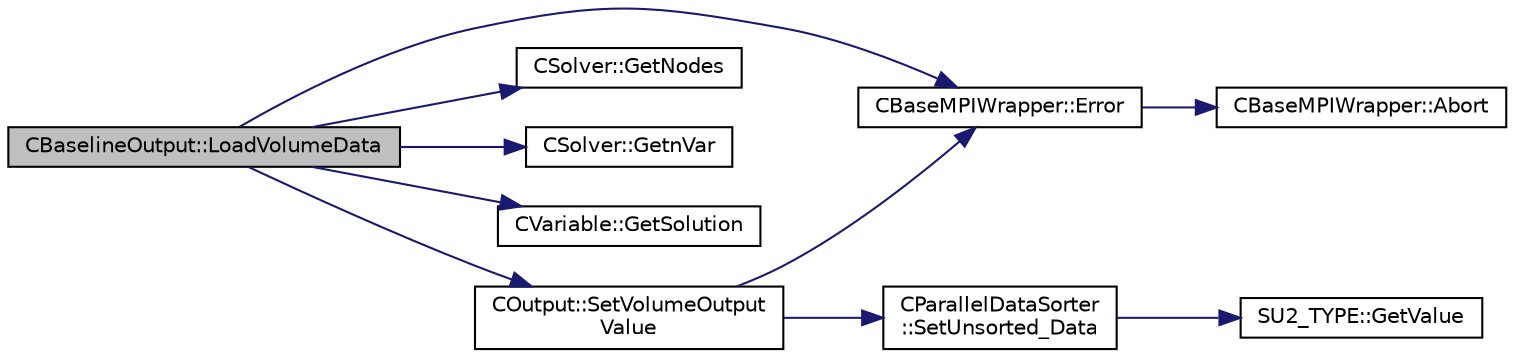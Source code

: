 digraph "CBaselineOutput::LoadVolumeData"
{
 // LATEX_PDF_SIZE
  edge [fontname="Helvetica",fontsize="10",labelfontname="Helvetica",labelfontsize="10"];
  node [fontname="Helvetica",fontsize="10",shape=record];
  rankdir="LR";
  Node1 [label="CBaselineOutput::LoadVolumeData",height=0.2,width=0.4,color="black", fillcolor="grey75", style="filled", fontcolor="black",tooltip="Set the values of the volume output fields for a point."];
  Node1 -> Node2 [color="midnightblue",fontsize="10",style="solid",fontname="Helvetica"];
  Node2 [label="CBaseMPIWrapper::Error",height=0.2,width=0.4,color="black", fillcolor="white", style="filled",URL="$classCBaseMPIWrapper.html#a04457c47629bda56704e6a8804833eeb",tooltip=" "];
  Node2 -> Node3 [color="midnightblue",fontsize="10",style="solid",fontname="Helvetica"];
  Node3 [label="CBaseMPIWrapper::Abort",height=0.2,width=0.4,color="black", fillcolor="white", style="filled",URL="$classCBaseMPIWrapper.html#af7297d861dca86b45cf561b6ab642e8f",tooltip=" "];
  Node1 -> Node4 [color="midnightblue",fontsize="10",style="solid",fontname="Helvetica"];
  Node4 [label="CSolver::GetNodes",height=0.2,width=0.4,color="black", fillcolor="white", style="filled",URL="$classCSolver.html#af3198e52a2ea377bb765647b5e697197",tooltip="Allow outside access to the nodes of the solver, containing conservatives, primitives,..."];
  Node1 -> Node5 [color="midnightblue",fontsize="10",style="solid",fontname="Helvetica"];
  Node5 [label="CSolver::GetnVar",height=0.2,width=0.4,color="black", fillcolor="white", style="filled",URL="$classCSolver.html#a0d5dd4e8f99684cfcc50560fd6684c35",tooltip="Get the number of variables of the problem."];
  Node1 -> Node6 [color="midnightblue",fontsize="10",style="solid",fontname="Helvetica"];
  Node6 [label="CVariable::GetSolution",height=0.2,width=0.4,color="black", fillcolor="white", style="filled",URL="$classCVariable.html#a261483e39c23c1de7cb9aea7e917c121",tooltip="Get the solution."];
  Node1 -> Node7 [color="midnightblue",fontsize="10",style="solid",fontname="Helvetica"];
  Node7 [label="COutput::SetVolumeOutput\lValue",height=0.2,width=0.4,color="black", fillcolor="white", style="filled",URL="$classCOutput.html#a4a1f51fb07438c871f3f2d6c21daf9c6",tooltip="Set the value of a volume output field."];
  Node7 -> Node2 [color="midnightblue",fontsize="10",style="solid",fontname="Helvetica"];
  Node7 -> Node8 [color="midnightblue",fontsize="10",style="solid",fontname="Helvetica"];
  Node8 [label="CParallelDataSorter\l::SetUnsorted_Data",height=0.2,width=0.4,color="black", fillcolor="white", style="filled",URL="$classCParallelDataSorter.html#a39d39c9fa273f200c9c712dca1db81a3",tooltip="Set the value of a specific field at a point. ::PrepareSendBuffers must be called before using this f..."];
  Node8 -> Node9 [color="midnightblue",fontsize="10",style="solid",fontname="Helvetica"];
  Node9 [label="SU2_TYPE::GetValue",height=0.2,width=0.4,color="black", fillcolor="white", style="filled",URL="$namespaceSU2__TYPE.html#adf52a59d6f4e578f7915ec9abbf7cb22",tooltip="Get the (primitive) value of the datatype (needs to be specialized for active types)."];
}
